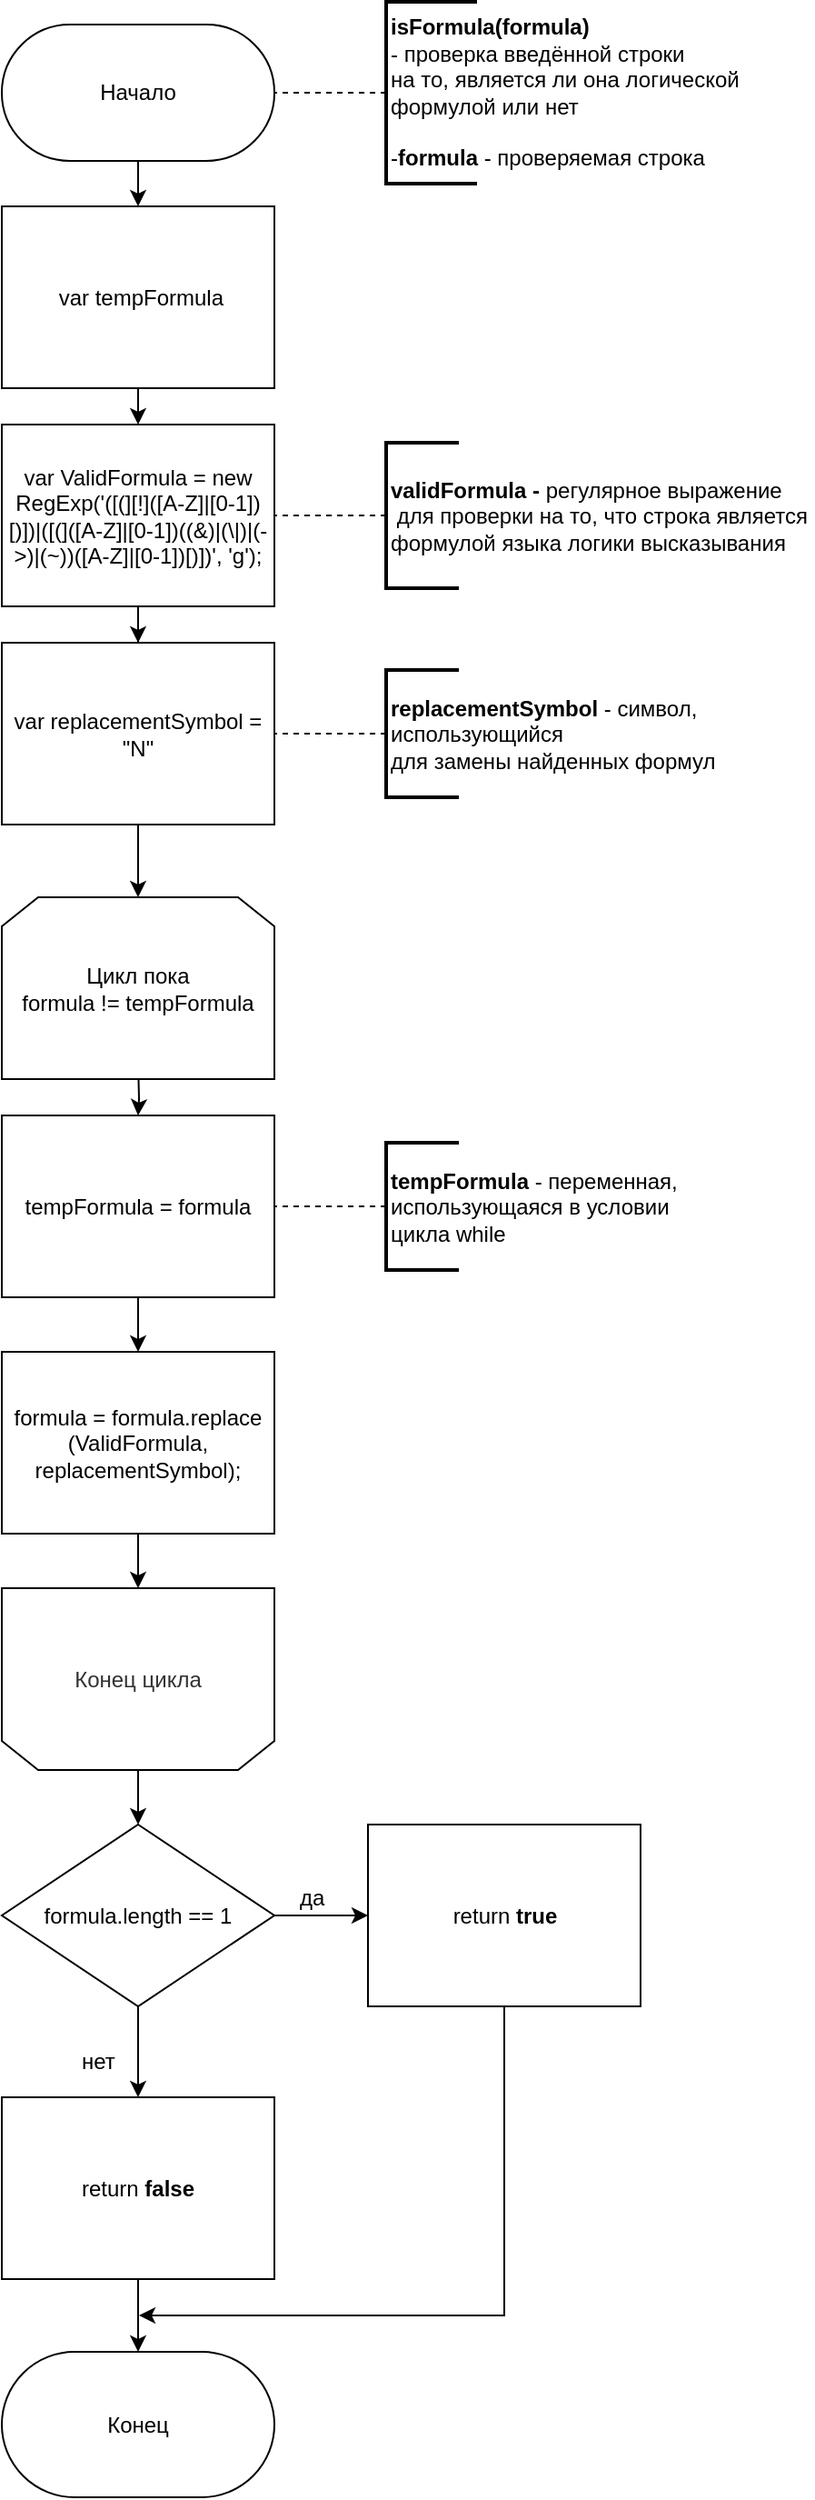 <mxfile version="13.0.8" type="device"><diagram id="1t7p6Hh3cURHB-4DBX0M" name="Page-1"><mxGraphModel dx="1422" dy="713" grid="1" gridSize="10" guides="1" tooltips="1" connect="1" arrows="1" fold="1" page="1" pageScale="1" pageWidth="827" pageHeight="1169" math="0" shadow="0"><root><mxCell id="0"/><mxCell id="1" parent="0"/><mxCell id="aUrjmWOojp8BeVGfz8_i-4" value="&amp;nbsp;var tempFormula" style="rounded=0;whiteSpace=wrap;html=1;fillColor=#ffffff;" parent="1" vertex="1"><mxGeometry x="210" y="192.5" width="150" height="100" as="geometry"/></mxCell><mxCell id="wftsDE6Xnce6qw5ayikK-25" value="" style="edgeStyle=orthogonalEdgeStyle;rounded=0;orthogonalLoop=1;jettySize=auto;html=1;endArrow=classic;endFill=1;" parent="1" target="aUrjmWOojp8BeVGfz8_i-23" edge="1"><mxGeometry relative="1" as="geometry"><mxPoint x="285" y="662.5" as="sourcePoint"/></mxGeometry></mxCell><mxCell id="aUrjmWOojp8BeVGfz8_i-21" value="Цикл пока&lt;br&gt;formula != tempFormula&lt;br&gt;" style="shape=loopLimit;whiteSpace=wrap;html=1;" parent="1" vertex="1"><mxGeometry x="210" y="572.5" width="150" height="100" as="geometry"/></mxCell><mxCell id="gYl9sZtGoyjivk_3GHHZ-14" style="edgeStyle=orthogonalEdgeStyle;rounded=0;orthogonalLoop=1;jettySize=auto;html=1;" edge="1" parent="1" source="aUrjmWOojp8BeVGfz8_i-22" target="wftsDE6Xnce6qw5ayikK-28"><mxGeometry relative="1" as="geometry"/></mxCell><mxCell id="aUrjmWOojp8BeVGfz8_i-22" value="Конец цикла" style="shape=loopLimit;whiteSpace=wrap;html=1;rotation=0;textOpacity=80;direction=east;flipH=0;flipV=1;" parent="1" vertex="1"><mxGeometry x="210" y="952.5" width="150" height="100" as="geometry"/></mxCell><mxCell id="aUrjmWOojp8BeVGfz8_i-23" value="tempFormula = formula" style="rounded=0;whiteSpace=wrap;html=1;" parent="1" vertex="1"><mxGeometry x="210" y="692.5" width="150" height="100" as="geometry"/></mxCell><mxCell id="aUrjmWOojp8BeVGfz8_i-25" value="formula = formula.replace&lt;br&gt;(ValidFormula, replacementSymbol);" style="rounded=0;whiteSpace=wrap;html=1;" parent="1" vertex="1"><mxGeometry x="210" y="822.5" width="150" height="100" as="geometry"/></mxCell><mxCell id="wftsDE6Xnce6qw5ayikK-51" value="" style="edgeStyle=orthogonalEdgeStyle;rounded=0;orthogonalLoop=1;jettySize=auto;html=1;endArrow=classic;endFill=1;" parent="1" source="wftsDE6Xnce6qw5ayikK-1" target="aUrjmWOojp8BeVGfz8_i-4" edge="1"><mxGeometry relative="1" as="geometry"/></mxCell><mxCell id="wftsDE6Xnce6qw5ayikK-1" value="Начало&lt;br&gt;" style="whiteSpace=wrap;html=1;rounded=1;arcSize=50;align=center;verticalAlign=middle;container=1;recursiveResize=0;strokeWidth=1;autosize=1;spacing=4;treeFolding=1;" parent="1" vertex="1"><mxGeometry x="210" y="92.5" width="150" height="75" as="geometry"/></mxCell><mxCell id="wftsDE6Xnce6qw5ayikK-3" style="edgeStyle=orthogonalEdgeStyle;rounded=0;orthogonalLoop=1;jettySize=auto;html=1;endArrow=none;endFill=0;dashed=1;" parent="1" source="wftsDE6Xnce6qw5ayikK-2" target="wftsDE6Xnce6qw5ayikK-1" edge="1"><mxGeometry relative="1" as="geometry"/></mxCell><mxCell id="wftsDE6Xnce6qw5ayikK-2" value="&lt;div style=&quot;text-align: left&quot;&gt;&lt;b&gt;isFormula(formula)&lt;/b&gt;&lt;/div&gt;&lt;div style=&quot;text-align: left&quot;&gt;- проверка введённой строки&amp;nbsp;&lt;/div&gt;&lt;div style=&quot;text-align: left&quot;&gt;на то,&amp;nbsp;&lt;span&gt;является ли она логической&amp;nbsp;&lt;/span&gt;&lt;/div&gt;&lt;div style=&quot;text-align: left&quot;&gt;&lt;span&gt;формулой&amp;nbsp;&lt;/span&gt;&lt;span&gt;или нет&lt;/span&gt;&lt;/div&gt;&lt;div style=&quot;text-align: left&quot;&gt;&lt;span&gt;&lt;br&gt;&lt;/span&gt;&lt;/div&gt;&lt;div style=&quot;text-align: left&quot;&gt;-&lt;b&gt;formula&lt;/b&gt;&amp;nbsp;- проверяемая строка&lt;/div&gt;" style="strokeWidth=2;html=1;shape=mxgraph.flowchart.annotation_1;align=left;pointerEvents=1" parent="1" vertex="1"><mxGeometry x="421.5" y="80" width="50" height="100" as="geometry"/></mxCell><mxCell id="wftsDE6Xnce6qw5ayikK-18" value="" style="edgeStyle=orthogonalEdgeStyle;rounded=0;orthogonalLoop=1;jettySize=auto;html=1;endArrow=classic;endFill=1;" parent="1" source="wftsDE6Xnce6qw5ayikK-10" target="wftsDE6Xnce6qw5ayikK-16" edge="1"><mxGeometry relative="1" as="geometry"/></mxCell><mxCell id="wftsDE6Xnce6qw5ayikK-10" value="var ValidFormula = new RegExp('([(][!]([A-Z]|[0-1])[)])|([(]([A-Z]|[0-1])((&amp;amp;)|(\\|)|(-&amp;gt;)|(~))([A-Z]|[0-1])[)])', 'g');" style="rounded=0;whiteSpace=wrap;html=1;" parent="1" vertex="1"><mxGeometry x="210" y="312.5" width="150" height="100" as="geometry"/></mxCell><mxCell id="wftsDE6Xnce6qw5ayikK-14" style="edgeStyle=orthogonalEdgeStyle;rounded=0;orthogonalLoop=1;jettySize=auto;html=1;entryX=1;entryY=0.5;entryDx=0;entryDy=0;endArrow=none;endFill=0;dashed=1;" parent="1" source="wftsDE6Xnce6qw5ayikK-13" target="wftsDE6Xnce6qw5ayikK-10" edge="1"><mxGeometry relative="1" as="geometry"/></mxCell><mxCell id="wftsDE6Xnce6qw5ayikK-13" value="&lt;div style=&quot;text-align: left&quot;&gt;&lt;b&gt;validFormula -&lt;/b&gt;&amp;nbsp;регулярное выражение&lt;/div&gt;&lt;div style=&quot;text-align: left&quot;&gt;&amp;nbsp;для&amp;nbsp;&lt;span&gt;проверки на то,&amp;nbsp;&lt;/span&gt;&lt;span&gt;что строка является&amp;nbsp;&lt;/span&gt;&lt;/div&gt;&lt;div style=&quot;text-align: left&quot;&gt;&lt;span&gt;формулой языка логики высказывания&lt;/span&gt;&lt;/div&gt;" style="strokeWidth=2;html=1;shape=mxgraph.flowchart.annotation_1;align=left;pointerEvents=1" parent="1" vertex="1"><mxGeometry x="421.5" y="322.5" width="40" height="80" as="geometry"/></mxCell><mxCell id="wftsDE6Xnce6qw5ayikK-23" value="" style="edgeStyle=orthogonalEdgeStyle;rounded=0;orthogonalLoop=1;jettySize=auto;html=1;endArrow=classic;endFill=1;" parent="1" source="wftsDE6Xnce6qw5ayikK-16" target="aUrjmWOojp8BeVGfz8_i-21" edge="1"><mxGeometry relative="1" as="geometry"/></mxCell><mxCell id="wftsDE6Xnce6qw5ayikK-16" value="var replacementSymbol = &quot;N&quot;" style="rounded=0;whiteSpace=wrap;html=1;" parent="1" vertex="1"><mxGeometry x="210" y="432.5" width="150" height="100" as="geometry"/></mxCell><mxCell id="wftsDE6Xnce6qw5ayikK-21" value="" style="edgeStyle=orthogonalEdgeStyle;rounded=0;orthogonalLoop=1;jettySize=auto;html=1;endArrow=none;endFill=0;dashed=1;" parent="1" source="wftsDE6Xnce6qw5ayikK-19" target="wftsDE6Xnce6qw5ayikK-16" edge="1"><mxGeometry relative="1" as="geometry"/></mxCell><mxCell id="wftsDE6Xnce6qw5ayikK-19" value="&lt;b&gt;replacementSymbol&lt;/b&gt;&amp;nbsp;- символ,&lt;br&gt;использующийся&lt;br&gt;для замены найденных формул&lt;br&gt;" style="strokeWidth=2;html=1;shape=mxgraph.flowchart.annotation_1;align=left;pointerEvents=1" parent="1" vertex="1"><mxGeometry x="421.5" y="447.5" width="40" height="70" as="geometry"/></mxCell><mxCell id="gYl9sZtGoyjivk_3GHHZ-1" style="edgeStyle=orthogonalEdgeStyle;rounded=0;orthogonalLoop=1;jettySize=auto;html=1;" edge="1" parent="1" source="wftsDE6Xnce6qw5ayikK-28" target="wftsDE6Xnce6qw5ayikK-69"><mxGeometry relative="1" as="geometry"/></mxCell><mxCell id="gYl9sZtGoyjivk_3GHHZ-4" style="edgeStyle=orthogonalEdgeStyle;rounded=0;orthogonalLoop=1;jettySize=auto;html=1;" edge="1" parent="1" source="wftsDE6Xnce6qw5ayikK-28" target="wftsDE6Xnce6qw5ayikK-68"><mxGeometry relative="1" as="geometry"/></mxCell><mxCell id="wftsDE6Xnce6qw5ayikK-28" value="formula.length == 1" style="strokeWidth=1;html=1;shape=mxgraph.flowchart.decision;whiteSpace=wrap;" parent="1" vertex="1"><mxGeometry x="210" y="1082.5" width="150" height="100" as="geometry"/></mxCell><mxCell id="wftsDE6Xnce6qw5ayikK-43" value="нет" style="text;html=1;resizable=0;points=[];autosize=1;align=left;verticalAlign=top;spacingTop=-4;" parent="1" vertex="1"><mxGeometry x="251.5" y="1202.5" width="30" height="20" as="geometry"/></mxCell><mxCell id="wftsDE6Xnce6qw5ayikK-61" value="" style="edgeStyle=orthogonalEdgeStyle;rounded=0;orthogonalLoop=1;jettySize=auto;html=1;endArrow=none;endFill=0;dashed=1;" parent="1" source="wftsDE6Xnce6qw5ayikK-60" target="aUrjmWOojp8BeVGfz8_i-23" edge="1"><mxGeometry relative="1" as="geometry"/></mxCell><mxCell id="wftsDE6Xnce6qw5ayikK-60" value="&lt;b&gt;tempFormula&amp;nbsp;&lt;/b&gt;- переменная,&lt;br&gt;использующаяся в условии&lt;br&gt;цикла while&lt;br&gt;" style="strokeWidth=2;html=1;shape=mxgraph.flowchart.annotation_1;align=left;pointerEvents=1" parent="1" vertex="1"><mxGeometry x="421.5" y="707.5" width="40" height="70" as="geometry"/></mxCell><mxCell id="wftsDE6Xnce6qw5ayikK-65" value="Конец&lt;br&gt;" style="whiteSpace=wrap;html=1;rounded=1;arcSize=50;align=center;verticalAlign=middle;container=1;recursiveResize=0;strokeWidth=1;autosize=1;spacing=4;treeFolding=1;aspect=fixed;" parent="1" vertex="1"><mxGeometry x="210" y="1372.5" width="150" height="80" as="geometry"/></mxCell><mxCell id="wftsDE6Xnce6qw5ayikK-68" value="return &lt;b&gt;true&lt;/b&gt;" style="rounded=0;whiteSpace=wrap;html=1;strokeWidth=1;" parent="1" vertex="1"><mxGeometry x="411.5" y="1082.5" width="150" height="100" as="geometry"/></mxCell><mxCell id="gYl9sZtGoyjivk_3GHHZ-7" style="edgeStyle=orthogonalEdgeStyle;rounded=0;orthogonalLoop=1;jettySize=auto;html=1;" edge="1" parent="1" source="wftsDE6Xnce6qw5ayikK-69" target="wftsDE6Xnce6qw5ayikK-65"><mxGeometry relative="1" as="geometry"/></mxCell><mxCell id="wftsDE6Xnce6qw5ayikK-69" value="return &lt;b&gt;false&lt;/b&gt;" style="rounded=0;whiteSpace=wrap;html=1;strokeWidth=1;" parent="1" vertex="1"><mxGeometry x="210" y="1232.5" width="150" height="100" as="geometry"/></mxCell><mxCell id="XlP5Pbarw9RE5tByIQ5L-1" value="" style="endArrow=classic;html=1;entryX=0.5;entryY=0;entryDx=0;entryDy=0;exitX=0.5;exitY=1;exitDx=0;exitDy=0;" parent="1" source="aUrjmWOojp8BeVGfz8_i-4" target="wftsDE6Xnce6qw5ayikK-10" edge="1"><mxGeometry width="50" height="50" relative="1" as="geometry"><mxPoint x="371.5" y="592.5" as="sourcePoint"/><mxPoint x="421.5" y="542.5" as="targetPoint"/></mxGeometry></mxCell><mxCell id="XlP5Pbarw9RE5tByIQ5L-3" value="" style="endArrow=classic;html=1;entryX=0.5;entryY=0;entryDx=0;entryDy=0;exitX=0.5;exitY=1;exitDx=0;exitDy=0;" parent="1" source="aUrjmWOojp8BeVGfz8_i-23" target="aUrjmWOojp8BeVGfz8_i-25" edge="1"><mxGeometry width="50" height="50" relative="1" as="geometry"><mxPoint x="523.5" y="1022.5" as="sourcePoint"/><mxPoint x="441.5" y="1152.5" as="targetPoint"/></mxGeometry></mxCell><mxCell id="XlP5Pbarw9RE5tByIQ5L-4" value="" style="endArrow=classic;html=1;exitX=0.5;exitY=1;exitDx=0;exitDy=0;" parent="1" source="aUrjmWOojp8BeVGfz8_i-25" target="aUrjmWOojp8BeVGfz8_i-22" edge="1"><mxGeometry width="50" height="50" relative="1" as="geometry"><mxPoint x="391.5" y="1172.5" as="sourcePoint"/><mxPoint x="441.5" y="1122.5" as="targetPoint"/></mxGeometry></mxCell><mxCell id="wftsDE6Xnce6qw5ayikK-46" value="да&lt;br&gt;" style="text;html=1;resizable=0;points=[];autosize=1;align=left;verticalAlign=top;spacingTop=-4;" parent="1" vertex="1"><mxGeometry x="371.5" y="1112.5" width="30" height="20" as="geometry"/></mxCell><mxCell id="gYl9sZtGoyjivk_3GHHZ-12" style="edgeStyle=orthogonalEdgeStyle;rounded=0;orthogonalLoop=1;jettySize=auto;html=1;exitX=0.5;exitY=1;exitDx=0;exitDy=0;" edge="1" parent="1" source="wftsDE6Xnce6qw5ayikK-68"><mxGeometry relative="1" as="geometry"><mxPoint x="295" y="1342.5" as="sourcePoint"/><mxPoint x="285.5" y="1352.5" as="targetPoint"/><Array as="points"><mxPoint x="486.5" y="1352.5"/><mxPoint x="360.5" y="1352.5"/></Array></mxGeometry></mxCell></root></mxGraphModel></diagram></mxfile>